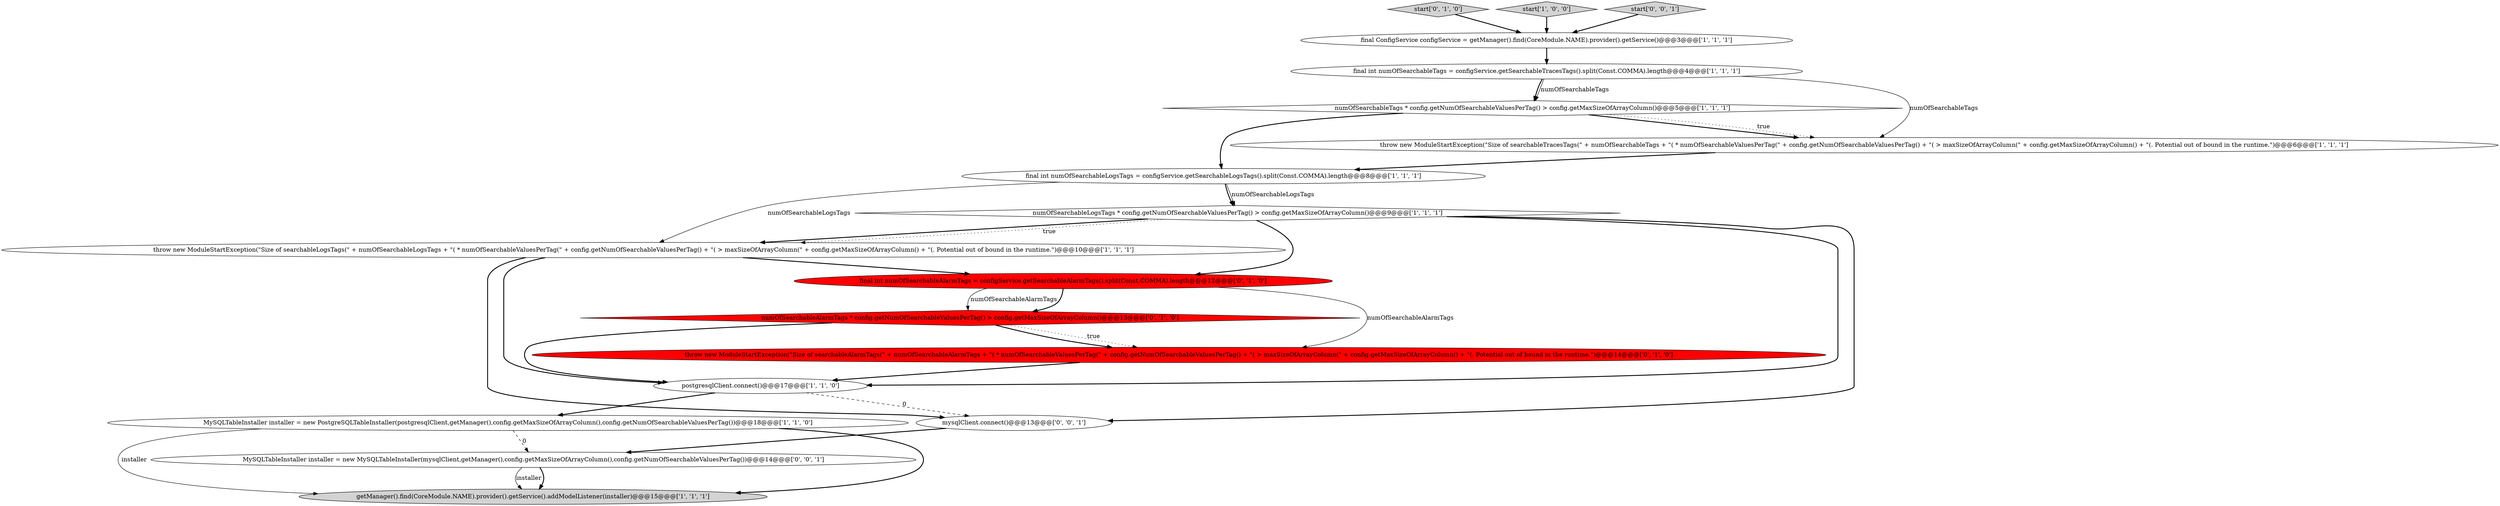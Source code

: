 digraph {
7 [style = filled, label = "throw new ModuleStartException(\"Size of searchableTracesTags(\" + numOfSearchableTags + \"( * numOfSearchableValuesPerTag(\" + config.getNumOfSearchableValuesPerTag() + \"( > maxSizeOfArrayColumn(\" + config.getMaxSizeOfArrayColumn() + \"(. Potential out of bound in the runtime.\")@@@6@@@['1', '1', '1']", fillcolor = white, shape = ellipse image = "AAA0AAABBB1BBB"];
11 [style = filled, label = "throw new ModuleStartException(\"Size of searchableAlarmTags(\" + numOfSearchableAlarmTags + \"( * numOfSearchableValuesPerTag(\" + config.getNumOfSearchableValuesPerTag() + \"( > maxSizeOfArrayColumn(\" + config.getMaxSizeOfArrayColumn() + \"(. Potential out of bound in the runtime.\")@@@14@@@['0', '1', '0']", fillcolor = red, shape = ellipse image = "AAA1AAABBB2BBB"];
8 [style = filled, label = "postgresqlClient.connect()@@@17@@@['1', '1', '0']", fillcolor = white, shape = ellipse image = "AAA0AAABBB1BBB"];
13 [style = filled, label = "start['0', '1', '0']", fillcolor = lightgray, shape = diamond image = "AAA0AAABBB2BBB"];
15 [style = filled, label = "MySQLTableInstaller installer = new MySQLTableInstaller(mysqlClient,getManager(),config.getMaxSizeOfArrayColumn(),config.getNumOfSearchableValuesPerTag())@@@14@@@['0', '0', '1']", fillcolor = white, shape = ellipse image = "AAA0AAABBB3BBB"];
3 [style = filled, label = "start['1', '0', '0']", fillcolor = lightgray, shape = diamond image = "AAA0AAABBB1BBB"];
2 [style = filled, label = "getManager().find(CoreModule.NAME).provider().getService().addModelListener(installer)@@@15@@@['1', '1', '1']", fillcolor = lightgray, shape = ellipse image = "AAA0AAABBB1BBB"];
14 [style = filled, label = "numOfSearchableAlarmTags * config.getNumOfSearchableValuesPerTag() > config.getMaxSizeOfArrayColumn()@@@13@@@['0', '1', '0']", fillcolor = red, shape = diamond image = "AAA1AAABBB2BBB"];
16 [style = filled, label = "mysqlClient.connect()@@@13@@@['0', '0', '1']", fillcolor = white, shape = ellipse image = "AAA0AAABBB3BBB"];
12 [style = filled, label = "final int numOfSearchableAlarmTags = configService.getSearchableAlarmTags().split(Const.COMMA).length@@@12@@@['0', '1', '0']", fillcolor = red, shape = ellipse image = "AAA1AAABBB2BBB"];
0 [style = filled, label = "final ConfigService configService = getManager().find(CoreModule.NAME).provider().getService()@@@3@@@['1', '1', '1']", fillcolor = white, shape = ellipse image = "AAA0AAABBB1BBB"];
1 [style = filled, label = "numOfSearchableTags * config.getNumOfSearchableValuesPerTag() > config.getMaxSizeOfArrayColumn()@@@5@@@['1', '1', '1']", fillcolor = white, shape = diamond image = "AAA0AAABBB1BBB"];
6 [style = filled, label = "final int numOfSearchableTags = configService.getSearchableTracesTags().split(Const.COMMA).length@@@4@@@['1', '1', '1']", fillcolor = white, shape = ellipse image = "AAA0AAABBB1BBB"];
5 [style = filled, label = "MySQLTableInstaller installer = new PostgreSQLTableInstaller(postgresqlClient,getManager(),config.getMaxSizeOfArrayColumn(),config.getNumOfSearchableValuesPerTag())@@@18@@@['1', '1', '0']", fillcolor = white, shape = ellipse image = "AAA0AAABBB1BBB"];
4 [style = filled, label = "final int numOfSearchableLogsTags = configService.getSearchableLogsTags().split(Const.COMMA).length@@@8@@@['1', '1', '1']", fillcolor = white, shape = ellipse image = "AAA0AAABBB1BBB"];
10 [style = filled, label = "throw new ModuleStartException(\"Size of searchableLogsTags(\" + numOfSearchableLogsTags + \"( * numOfSearchableValuesPerTag(\" + config.getNumOfSearchableValuesPerTag() + \"( > maxSizeOfArrayColumn(\" + config.getMaxSizeOfArrayColumn() + \"(. Potential out of bound in the runtime.\")@@@10@@@['1', '1', '1']", fillcolor = white, shape = ellipse image = "AAA0AAABBB1BBB"];
9 [style = filled, label = "numOfSearchableLogsTags * config.getNumOfSearchableValuesPerTag() > config.getMaxSizeOfArrayColumn()@@@9@@@['1', '1', '1']", fillcolor = white, shape = diamond image = "AAA0AAABBB1BBB"];
17 [style = filled, label = "start['0', '0', '1']", fillcolor = lightgray, shape = diamond image = "AAA0AAABBB3BBB"];
4->9 [style = bold, label=""];
16->15 [style = bold, label=""];
4->9 [style = solid, label="numOfSearchableLogsTags"];
1->4 [style = bold, label=""];
15->2 [style = bold, label=""];
8->16 [style = dashed, label="0"];
0->6 [style = bold, label=""];
15->2 [style = solid, label="installer"];
12->11 [style = solid, label="numOfSearchableAlarmTags"];
7->4 [style = bold, label=""];
9->10 [style = bold, label=""];
9->8 [style = bold, label=""];
6->7 [style = solid, label="numOfSearchableTags"];
1->7 [style = bold, label=""];
9->16 [style = bold, label=""];
3->0 [style = bold, label=""];
1->7 [style = dotted, label="true"];
6->1 [style = bold, label=""];
5->2 [style = bold, label=""];
17->0 [style = bold, label=""];
10->8 [style = bold, label=""];
8->5 [style = bold, label=""];
10->16 [style = bold, label=""];
12->14 [style = solid, label="numOfSearchableAlarmTags"];
10->12 [style = bold, label=""];
12->14 [style = bold, label=""];
11->8 [style = bold, label=""];
14->11 [style = dotted, label="true"];
14->8 [style = bold, label=""];
9->12 [style = bold, label=""];
4->10 [style = solid, label="numOfSearchableLogsTags"];
5->15 [style = dashed, label="0"];
9->10 [style = dotted, label="true"];
14->11 [style = bold, label=""];
6->1 [style = solid, label="numOfSearchableTags"];
13->0 [style = bold, label=""];
5->2 [style = solid, label="installer"];
}
